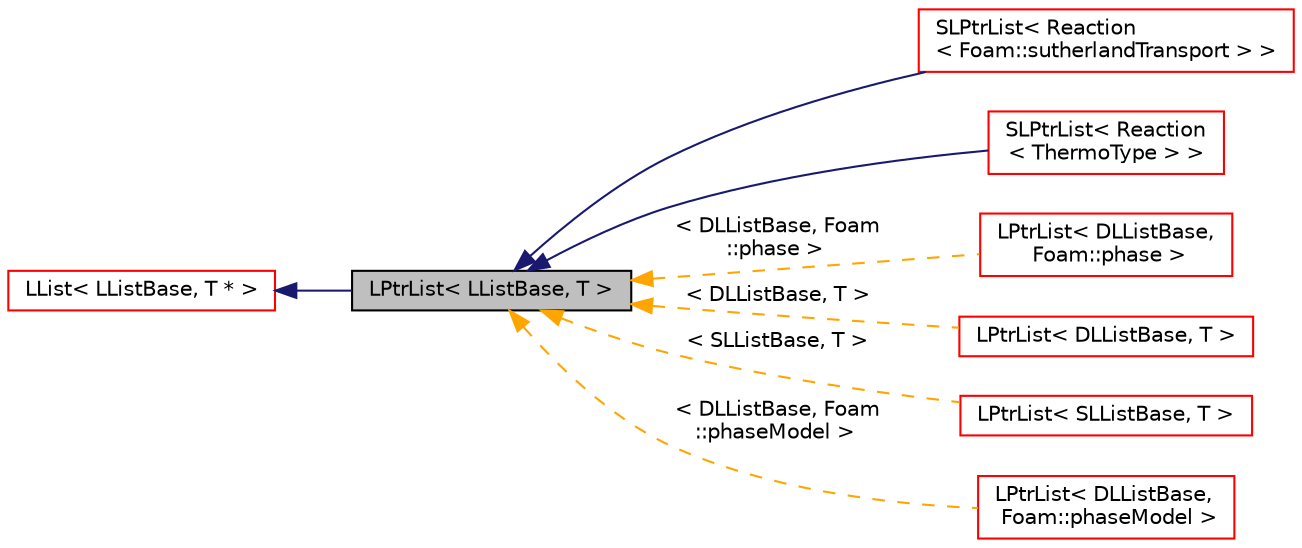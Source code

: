 digraph "LPtrList&lt; LListBase, T &gt;"
{
  bgcolor="transparent";
  edge [fontname="Helvetica",fontsize="10",labelfontname="Helvetica",labelfontsize="10"];
  node [fontname="Helvetica",fontsize="10",shape=record];
  rankdir="LR";
  Node1 [label="LPtrList\< LListBase, T \>",height=0.2,width=0.4,color="black", fillcolor="grey75", style="filled", fontcolor="black"];
  Node2 -> Node1 [dir="back",color="midnightblue",fontsize="10",style="solid",fontname="Helvetica"];
  Node2 [label="LList\< LListBase, T * \>",height=0.2,width=0.4,color="red",URL="$a01404.html"];
  Node1 -> Node3 [dir="back",color="midnightblue",fontsize="10",style="solid",fontname="Helvetica"];
  Node3 [label="SLPtrList\< Reaction\l\< Foam::sutherlandTransport \> \>",height=0.2,width=0.4,color="red",URL="$a02425.html"];
  Node1 -> Node4 [dir="back",color="midnightblue",fontsize="10",style="solid",fontname="Helvetica"];
  Node4 [label="SLPtrList\< Reaction\l\< ThermoType \> \>",height=0.2,width=0.4,color="red",URL="$a02425.html"];
  Node1 -> Node5 [dir="back",color="orange",fontsize="10",style="dashed",label=" \< DLListBase, Foam\l::phase \>" ,fontname="Helvetica"];
  Node5 [label="LPtrList\< DLListBase,\l Foam::phase \>",height=0.2,width=0.4,color="red",URL="$a01417.html"];
  Node1 -> Node6 [dir="back",color="orange",fontsize="10",style="dashed",label=" \< DLListBase, T \>" ,fontname="Helvetica"];
  Node6 [label="LPtrList\< DLListBase, T \>",height=0.2,width=0.4,color="red",URL="$a01417.html"];
  Node1 -> Node7 [dir="back",color="orange",fontsize="10",style="dashed",label=" \< SLListBase, T \>" ,fontname="Helvetica"];
  Node7 [label="LPtrList\< SLListBase, T \>",height=0.2,width=0.4,color="red",URL="$a01417.html"];
  Node1 -> Node8 [dir="back",color="orange",fontsize="10",style="dashed",label=" \< DLListBase, Foam\l::phaseModel \>" ,fontname="Helvetica"];
  Node8 [label="LPtrList\< DLListBase,\l Foam::phaseModel \>",height=0.2,width=0.4,color="red",URL="$a01417.html"];
}
